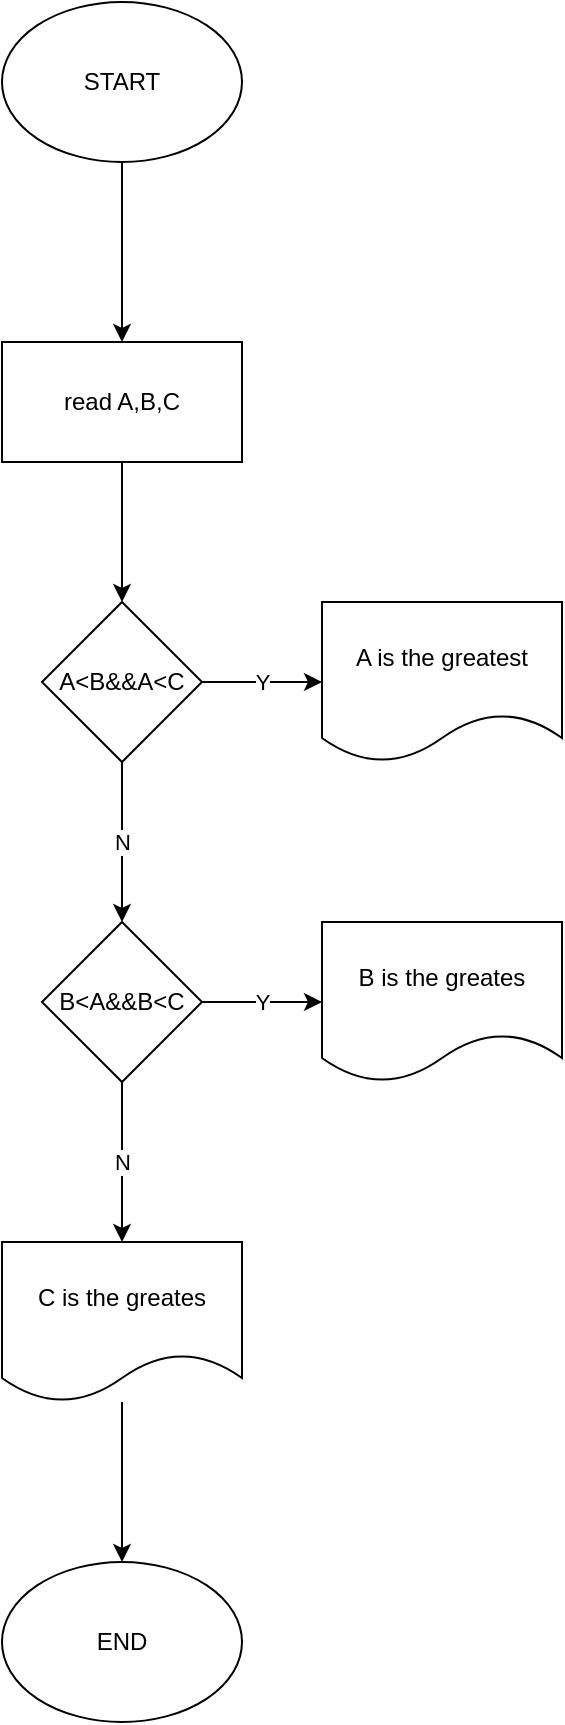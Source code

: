 <mxfile version="13.9.9" type="device"><diagram id="vpyyWTViolJrGPkn_bG8" name="Page-1"><mxGraphModel dx="1024" dy="592" grid="1" gridSize="10" guides="1" tooltips="1" connect="1" arrows="1" fold="1" page="1" pageScale="1" pageWidth="827" pageHeight="1169" math="0" shadow="0"><root><mxCell id="0"/><mxCell id="1" parent="0"/><mxCell id="4s3dwCZkAos1zU9J9xQP-3" value="" style="edgeStyle=orthogonalEdgeStyle;rounded=0;orthogonalLoop=1;jettySize=auto;html=1;" edge="1" parent="1" source="4s3dwCZkAos1zU9J9xQP-1" target="4s3dwCZkAos1zU9J9xQP-2"><mxGeometry relative="1" as="geometry"/></mxCell><mxCell id="4s3dwCZkAos1zU9J9xQP-1" value="START" style="ellipse;whiteSpace=wrap;html=1;" vertex="1" parent="1"><mxGeometry x="80" y="10" width="120" height="80" as="geometry"/></mxCell><mxCell id="4s3dwCZkAos1zU9J9xQP-5" value="" style="edgeStyle=orthogonalEdgeStyle;rounded=0;orthogonalLoop=1;jettySize=auto;html=1;" edge="1" parent="1" source="4s3dwCZkAos1zU9J9xQP-2" target="4s3dwCZkAos1zU9J9xQP-4"><mxGeometry relative="1" as="geometry"/></mxCell><mxCell id="4s3dwCZkAos1zU9J9xQP-2" value="read A,B,C" style="whiteSpace=wrap;html=1;" vertex="1" parent="1"><mxGeometry x="80" y="180" width="120" height="60" as="geometry"/></mxCell><mxCell id="4s3dwCZkAos1zU9J9xQP-7" value="Y" style="edgeStyle=orthogonalEdgeStyle;rounded=0;orthogonalLoop=1;jettySize=auto;html=1;" edge="1" parent="1" source="4s3dwCZkAos1zU9J9xQP-4" target="4s3dwCZkAos1zU9J9xQP-6"><mxGeometry relative="1" as="geometry"/></mxCell><mxCell id="4s3dwCZkAos1zU9J9xQP-9" value="N" style="edgeStyle=orthogonalEdgeStyle;rounded=0;orthogonalLoop=1;jettySize=auto;html=1;" edge="1" parent="1" source="4s3dwCZkAos1zU9J9xQP-4" target="4s3dwCZkAos1zU9J9xQP-8"><mxGeometry relative="1" as="geometry"/></mxCell><mxCell id="4s3dwCZkAos1zU9J9xQP-4" value="A&amp;lt;B&amp;amp;&amp;amp;A&amp;lt;C" style="rhombus;whiteSpace=wrap;html=1;" vertex="1" parent="1"><mxGeometry x="100" y="310" width="80" height="80" as="geometry"/></mxCell><mxCell id="4s3dwCZkAos1zU9J9xQP-6" value="A is the greatest" style="shape=document;whiteSpace=wrap;html=1;boundedLbl=1;" vertex="1" parent="1"><mxGeometry x="240" y="310" width="120" height="80" as="geometry"/></mxCell><mxCell id="4s3dwCZkAos1zU9J9xQP-11" value="Y" style="edgeStyle=orthogonalEdgeStyle;rounded=0;orthogonalLoop=1;jettySize=auto;html=1;" edge="1" parent="1" source="4s3dwCZkAos1zU9J9xQP-8" target="4s3dwCZkAos1zU9J9xQP-10"><mxGeometry relative="1" as="geometry"/></mxCell><mxCell id="4s3dwCZkAos1zU9J9xQP-13" value="N" style="edgeStyle=orthogonalEdgeStyle;rounded=0;orthogonalLoop=1;jettySize=auto;html=1;" edge="1" parent="1" source="4s3dwCZkAos1zU9J9xQP-8" target="4s3dwCZkAos1zU9J9xQP-12"><mxGeometry relative="1" as="geometry"/></mxCell><mxCell id="4s3dwCZkAos1zU9J9xQP-8" value="B&amp;lt;A&amp;amp;&amp;amp;B&amp;lt;C" style="rhombus;whiteSpace=wrap;html=1;" vertex="1" parent="1"><mxGeometry x="100" y="470" width="80" height="80" as="geometry"/></mxCell><mxCell id="4s3dwCZkAos1zU9J9xQP-10" value="B is the greates" style="shape=document;whiteSpace=wrap;html=1;boundedLbl=1;" vertex="1" parent="1"><mxGeometry x="240" y="470" width="120" height="80" as="geometry"/></mxCell><mxCell id="4s3dwCZkAos1zU9J9xQP-15" value="" style="edgeStyle=orthogonalEdgeStyle;rounded=0;orthogonalLoop=1;jettySize=auto;html=1;" edge="1" parent="1" source="4s3dwCZkAos1zU9J9xQP-12" target="4s3dwCZkAos1zU9J9xQP-14"><mxGeometry relative="1" as="geometry"/></mxCell><mxCell id="4s3dwCZkAos1zU9J9xQP-12" value="C is the greates" style="shape=document;whiteSpace=wrap;html=1;boundedLbl=1;" vertex="1" parent="1"><mxGeometry x="80" y="630" width="120" height="80" as="geometry"/></mxCell><mxCell id="4s3dwCZkAos1zU9J9xQP-14" value="END" style="ellipse;whiteSpace=wrap;html=1;" vertex="1" parent="1"><mxGeometry x="80" y="790" width="120" height="80" as="geometry"/></mxCell></root></mxGraphModel></diagram></mxfile>